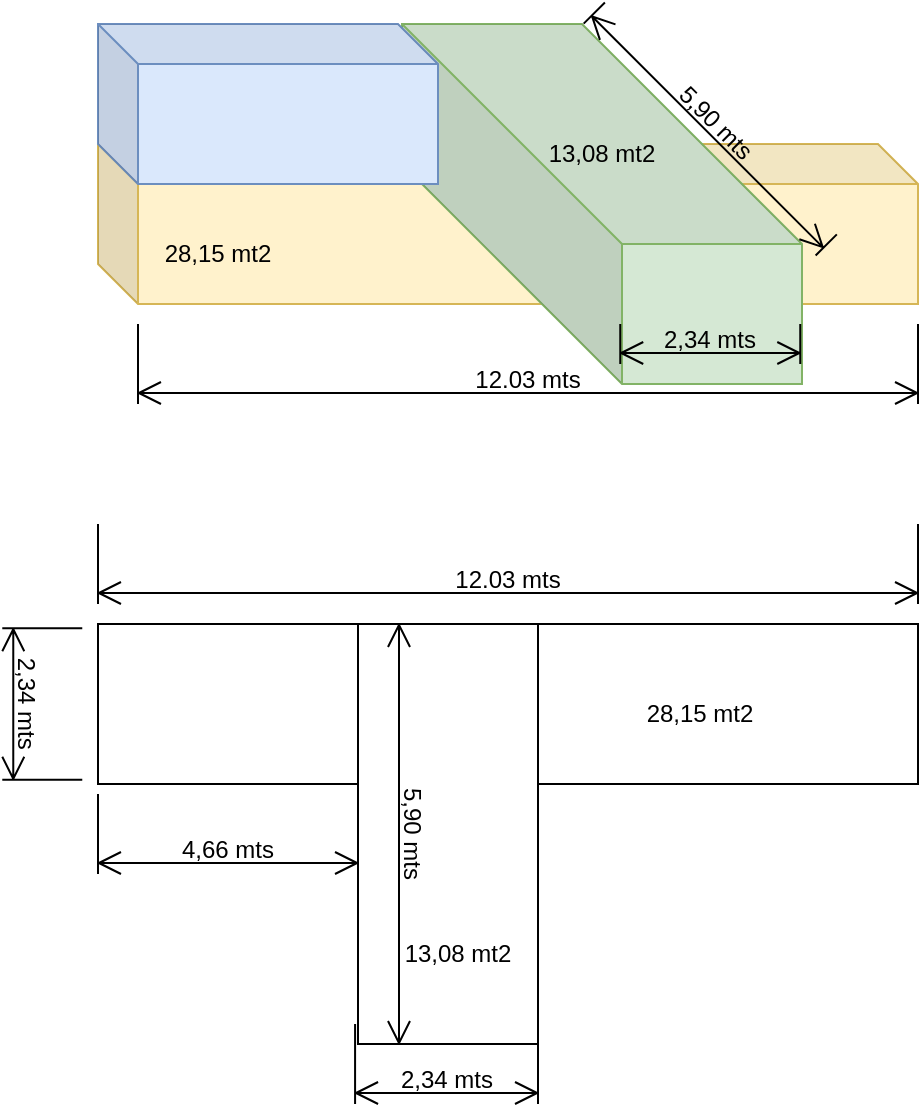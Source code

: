<mxfile version="26.0.7">
  <diagram name="Page-1" id="61Vkv95G4U7oSuJywjrz">
    <mxGraphModel dx="1183" dy="734" grid="1" gridSize="10" guides="1" tooltips="1" connect="1" arrows="1" fold="1" page="1" pageScale="1" pageWidth="850" pageHeight="1100" math="0" shadow="0">
      <root>
        <mxCell id="0" />
        <mxCell id="1" parent="0" />
        <mxCell id="qJypHuBIZEy-QdpRI4N3-1" value="" style="shape=cube;whiteSpace=wrap;html=1;boundedLbl=1;backgroundOutline=1;darkOpacity=0.05;darkOpacity2=0.1;size=20;fillColor=#fff2cc;strokeColor=#d6b656;" vertex="1" parent="1">
          <mxGeometry x="110" y="120" width="410" height="80" as="geometry" />
        </mxCell>
        <mxCell id="qJypHuBIZEy-QdpRI4N3-2" value="" style="shape=cube;whiteSpace=wrap;html=1;boundedLbl=1;backgroundOutline=1;darkOpacity=0.05;darkOpacity2=0.1;size=110;fillColor=#d5e8d4;strokeColor=#82b366;" vertex="1" parent="1">
          <mxGeometry x="262" y="60" width="200" height="180" as="geometry" />
        </mxCell>
        <mxCell id="qJypHuBIZEy-QdpRI4N3-3" value="" style="rounded=0;whiteSpace=wrap;html=1;" vertex="1" parent="1">
          <mxGeometry x="110" y="360" width="410" height="80" as="geometry" />
        </mxCell>
        <mxCell id="qJypHuBIZEy-QdpRI4N3-4" value="" style="rounded=0;whiteSpace=wrap;html=1;" vertex="1" parent="1">
          <mxGeometry x="240" y="360" width="90" height="210" as="geometry" />
        </mxCell>
        <mxCell id="qJypHuBIZEy-QdpRI4N3-5" value="12.03 mts" style="shape=dimension;whiteSpace=wrap;html=1;align=center;points=[];verticalAlign=bottom;spacingBottom=3;labelBackgroundColor=none;" vertex="1" parent="1">
          <mxGeometry x="130" y="210" width="390" height="40" as="geometry" />
        </mxCell>
        <mxCell id="qJypHuBIZEy-QdpRI4N3-6" value="5,90 mts" style="shape=dimension;whiteSpace=wrap;html=1;align=center;points=[];verticalAlign=bottom;spacingBottom=3;labelBackgroundColor=none;rotation=45;" vertex="1" parent="1">
          <mxGeometry x="334.13" y="105" width="164" height="15" as="geometry" />
        </mxCell>
        <mxCell id="qJypHuBIZEy-QdpRI4N3-7" value="2,34 mts" style="shape=dimension;whiteSpace=wrap;html=1;align=center;points=[];verticalAlign=bottom;spacingBottom=3;labelBackgroundColor=none;" vertex="1" parent="1">
          <mxGeometry x="371.13" y="210" width="90" height="20" as="geometry" />
        </mxCell>
        <mxCell id="qJypHuBIZEy-QdpRI4N3-8" value="12.03 mts" style="shape=dimension;whiteSpace=wrap;html=1;align=center;points=[];verticalAlign=bottom;spacingBottom=3;labelBackgroundColor=none;" vertex="1" parent="1">
          <mxGeometry x="110" y="310" width="410" height="40" as="geometry" />
        </mxCell>
        <mxCell id="qJypHuBIZEy-QdpRI4N3-9" value="2,34 mts" style="shape=dimension;whiteSpace=wrap;html=1;align=center;points=[];verticalAlign=bottom;spacingBottom=3;labelBackgroundColor=none;" vertex="1" parent="1">
          <mxGeometry x="238.54" y="560" width="91.46" height="40" as="geometry" />
        </mxCell>
        <mxCell id="qJypHuBIZEy-QdpRI4N3-10" value="2,34 mts" style="shape=dimension;whiteSpace=wrap;html=1;align=center;points=[];verticalAlign=bottom;spacingBottom=3;labelBackgroundColor=none;rotation=90;" vertex="1" parent="1">
          <mxGeometry x="44.27" y="380" width="75.73" height="40" as="geometry" />
        </mxCell>
        <mxCell id="qJypHuBIZEy-QdpRI4N3-11" value="5,90 mts" style="shape=dimension;whiteSpace=wrap;html=1;align=center;points=[];verticalAlign=bottom;spacingBottom=3;labelBackgroundColor=none;rotation=90;" vertex="1" parent="1">
          <mxGeometry x="170" y="445" width="210" height="40" as="geometry" />
        </mxCell>
        <mxCell id="qJypHuBIZEy-QdpRI4N3-12" value="28,15 mt2" style="text;html=1;align=center;verticalAlign=middle;whiteSpace=wrap;rounded=0;" vertex="1" parent="1">
          <mxGeometry x="130" y="160" width="80" height="30" as="geometry" />
        </mxCell>
        <mxCell id="qJypHuBIZEy-QdpRI4N3-13" value="13,08 mt2" style="text;html=1;align=center;verticalAlign=middle;whiteSpace=wrap;rounded=0;" vertex="1" parent="1">
          <mxGeometry x="322" y="110" width="80" height="30" as="geometry" />
        </mxCell>
        <mxCell id="qJypHuBIZEy-QdpRI4N3-14" value="13,08 mt2" style="text;html=1;align=center;verticalAlign=middle;whiteSpace=wrap;rounded=0;" vertex="1" parent="1">
          <mxGeometry x="250" y="510" width="80" height="30" as="geometry" />
        </mxCell>
        <mxCell id="qJypHuBIZEy-QdpRI4N3-15" value="28,15 mt2" style="text;html=1;align=center;verticalAlign=middle;whiteSpace=wrap;rounded=0;" vertex="1" parent="1">
          <mxGeometry x="371.13" y="390" width="80" height="30" as="geometry" />
        </mxCell>
        <mxCell id="qJypHuBIZEy-QdpRI4N3-16" value="" style="shape=cube;whiteSpace=wrap;html=1;boundedLbl=1;backgroundOutline=1;darkOpacity=0.05;darkOpacity2=0.1;size=20;fillColor=#dae8fc;strokeColor=#6c8ebf;" vertex="1" parent="1">
          <mxGeometry x="110" y="60" width="170" height="80" as="geometry" />
        </mxCell>
        <mxCell id="qJypHuBIZEy-QdpRI4N3-17" value="4,66 mts" style="shape=dimension;whiteSpace=wrap;html=1;align=center;points=[];verticalAlign=bottom;spacingBottom=3;labelBackgroundColor=none;" vertex="1" parent="1">
          <mxGeometry x="110" y="445" width="130" height="40" as="geometry" />
        </mxCell>
      </root>
    </mxGraphModel>
  </diagram>
</mxfile>
